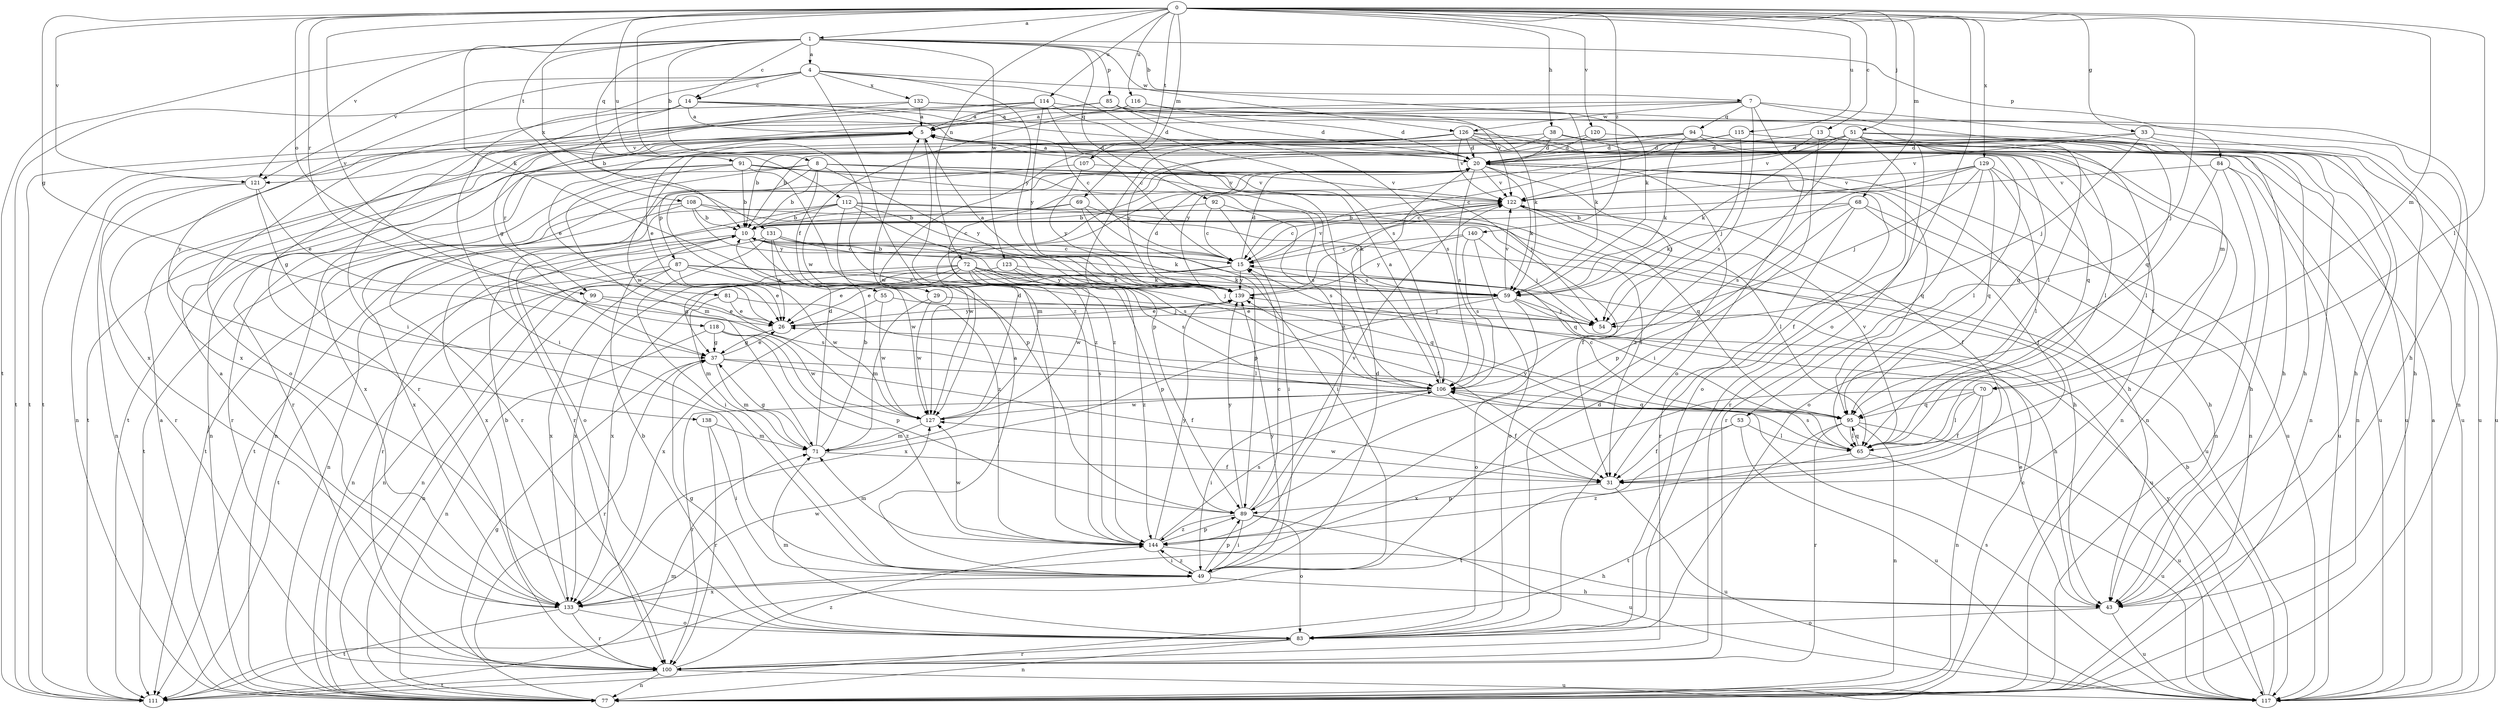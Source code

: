 strict digraph  {
0;
1;
4;
5;
7;
8;
10;
13;
14;
15;
20;
26;
29;
31;
33;
37;
38;
43;
49;
51;
53;
54;
55;
59;
65;
68;
69;
70;
71;
72;
77;
81;
83;
84;
85;
87;
89;
91;
92;
94;
95;
99;
100;
106;
107;
108;
111;
112;
114;
115;
116;
117;
118;
120;
121;
122;
123;
126;
127;
129;
131;
132;
133;
138;
139;
140;
144;
0 -> 1  [label=a];
0 -> 13  [label=c];
0 -> 33  [label=g];
0 -> 37  [label=g];
0 -> 38  [label=h];
0 -> 51  [label=j];
0 -> 53  [label=j];
0 -> 65  [label=l];
0 -> 68  [label=m];
0 -> 69  [label=m];
0 -> 70  [label=m];
0 -> 72  [label=n];
0 -> 81  [label=o];
0 -> 83  [label=o];
0 -> 99  [label=r];
0 -> 107  [label=t];
0 -> 108  [label=t];
0 -> 112  [label=u];
0 -> 114  [label=u];
0 -> 115  [label=u];
0 -> 116  [label=u];
0 -> 118  [label=v];
0 -> 120  [label=v];
0 -> 121  [label=v];
0 -> 129  [label=x];
0 -> 140  [label=z];
0 -> 144  [label=z];
1 -> 4  [label=a];
1 -> 7  [label=b];
1 -> 8  [label=b];
1 -> 14  [label=c];
1 -> 55  [label=k];
1 -> 84  [label=p];
1 -> 85  [label=p];
1 -> 91  [label=q];
1 -> 92  [label=q];
1 -> 111  [label=t];
1 -> 121  [label=v];
1 -> 123  [label=w];
1 -> 126  [label=w];
1 -> 131  [label=x];
4 -> 14  [label=c];
4 -> 49  [label=i];
4 -> 59  [label=k];
4 -> 106  [label=s];
4 -> 121  [label=v];
4 -> 132  [label=x];
4 -> 138  [label=y];
4 -> 139  [label=y];
4 -> 144  [label=z];
5 -> 20  [label=d];
5 -> 26  [label=e];
5 -> 77  [label=n];
5 -> 99  [label=r];
5 -> 117  [label=u];
5 -> 121  [label=v];
5 -> 144  [label=z];
7 -> 70  [label=m];
7 -> 83  [label=o];
7 -> 94  [label=q];
7 -> 95  [label=q];
7 -> 106  [label=s];
7 -> 111  [label=t];
7 -> 126  [label=w];
7 -> 133  [label=x];
8 -> 10  [label=b];
8 -> 29  [label=f];
8 -> 54  [label=j];
8 -> 77  [label=n];
8 -> 87  [label=p];
8 -> 106  [label=s];
8 -> 122  [label=v];
8 -> 133  [label=x];
8 -> 139  [label=y];
10 -> 15  [label=c];
10 -> 77  [label=n];
10 -> 95  [label=q];
10 -> 133  [label=x];
10 -> 144  [label=z];
13 -> 20  [label=d];
13 -> 43  [label=h];
13 -> 49  [label=i];
13 -> 117  [label=u];
13 -> 139  [label=y];
14 -> 5  [label=a];
14 -> 15  [label=c];
14 -> 20  [label=d];
14 -> 37  [label=g];
14 -> 49  [label=i];
14 -> 59  [label=k];
14 -> 83  [label=o];
15 -> 10  [label=b];
15 -> 20  [label=d];
15 -> 26  [label=e];
15 -> 59  [label=k];
15 -> 122  [label=v];
15 -> 133  [label=x];
15 -> 139  [label=y];
20 -> 5  [label=a];
20 -> 43  [label=h];
20 -> 54  [label=j];
20 -> 59  [label=k];
20 -> 71  [label=m];
20 -> 95  [label=q];
20 -> 100  [label=r];
20 -> 106  [label=s];
20 -> 117  [label=u];
20 -> 122  [label=v];
26 -> 37  [label=g];
26 -> 139  [label=y];
29 -> 54  [label=j];
29 -> 71  [label=m];
29 -> 127  [label=w];
31 -> 89  [label=p];
31 -> 117  [label=u];
31 -> 127  [label=w];
33 -> 20  [label=d];
33 -> 43  [label=h];
33 -> 54  [label=j];
33 -> 117  [label=u];
33 -> 122  [label=v];
37 -> 26  [label=e];
37 -> 31  [label=f];
37 -> 71  [label=m];
37 -> 100  [label=r];
37 -> 106  [label=s];
38 -> 20  [label=d];
38 -> 43  [label=h];
38 -> 95  [label=q];
38 -> 111  [label=t];
38 -> 139  [label=y];
43 -> 26  [label=e];
43 -> 83  [label=o];
43 -> 117  [label=u];
49 -> 5  [label=a];
49 -> 20  [label=d];
49 -> 43  [label=h];
49 -> 89  [label=p];
49 -> 133  [label=x];
49 -> 139  [label=y];
49 -> 144  [label=z];
51 -> 10  [label=b];
51 -> 20  [label=d];
51 -> 59  [label=k];
51 -> 65  [label=l];
51 -> 77  [label=n];
51 -> 83  [label=o];
51 -> 100  [label=r];
51 -> 117  [label=u];
51 -> 122  [label=v];
51 -> 144  [label=z];
53 -> 31  [label=f];
53 -> 65  [label=l];
53 -> 111  [label=t];
53 -> 117  [label=u];
55 -> 54  [label=j];
55 -> 127  [label=w];
55 -> 133  [label=x];
59 -> 26  [label=e];
59 -> 43  [label=h];
59 -> 54  [label=j];
59 -> 83  [label=o];
59 -> 122  [label=v];
59 -> 133  [label=x];
65 -> 95  [label=q];
65 -> 106  [label=s];
65 -> 117  [label=u];
65 -> 122  [label=v];
65 -> 139  [label=y];
65 -> 144  [label=z];
68 -> 10  [label=b];
68 -> 31  [label=f];
68 -> 43  [label=h];
68 -> 59  [label=k];
68 -> 89  [label=p];
68 -> 100  [label=r];
69 -> 10  [label=b];
69 -> 49  [label=i];
69 -> 59  [label=k];
69 -> 89  [label=p];
69 -> 111  [label=t];
70 -> 31  [label=f];
70 -> 65  [label=l];
70 -> 77  [label=n];
70 -> 95  [label=q];
70 -> 133  [label=x];
71 -> 10  [label=b];
71 -> 20  [label=d];
71 -> 31  [label=f];
71 -> 37  [label=g];
72 -> 26  [label=e];
72 -> 37  [label=g];
72 -> 54  [label=j];
72 -> 59  [label=k];
72 -> 77  [label=n];
72 -> 89  [label=p];
72 -> 95  [label=q];
72 -> 106  [label=s];
72 -> 117  [label=u];
72 -> 127  [label=w];
72 -> 133  [label=x];
77 -> 5  [label=a];
77 -> 15  [label=c];
77 -> 37  [label=g];
81 -> 26  [label=e];
81 -> 65  [label=l];
81 -> 71  [label=m];
83 -> 10  [label=b];
83 -> 20  [label=d];
83 -> 37  [label=g];
83 -> 71  [label=m];
83 -> 77  [label=n];
83 -> 100  [label=r];
84 -> 43  [label=h];
84 -> 77  [label=n];
84 -> 83  [label=o];
84 -> 117  [label=u];
84 -> 122  [label=v];
85 -> 5  [label=a];
85 -> 20  [label=d];
85 -> 106  [label=s];
85 -> 111  [label=t];
85 -> 122  [label=v];
87 -> 26  [label=e];
87 -> 31  [label=f];
87 -> 59  [label=k];
87 -> 77  [label=n];
87 -> 111  [label=t];
87 -> 127  [label=w];
87 -> 133  [label=x];
89 -> 15  [label=c];
89 -> 49  [label=i];
89 -> 83  [label=o];
89 -> 117  [label=u];
89 -> 122  [label=v];
89 -> 139  [label=y];
89 -> 144  [label=z];
91 -> 10  [label=b];
91 -> 31  [label=f];
91 -> 71  [label=m];
91 -> 77  [label=n];
91 -> 89  [label=p];
91 -> 100  [label=r];
91 -> 106  [label=s];
91 -> 122  [label=v];
92 -> 10  [label=b];
92 -> 15  [label=c];
92 -> 49  [label=i];
92 -> 106  [label=s];
94 -> 20  [label=d];
94 -> 43  [label=h];
94 -> 59  [label=k];
94 -> 65  [label=l];
94 -> 77  [label=n];
94 -> 111  [label=t];
94 -> 144  [label=z];
95 -> 15  [label=c];
95 -> 65  [label=l];
95 -> 77  [label=n];
95 -> 100  [label=r];
95 -> 111  [label=t];
95 -> 117  [label=u];
99 -> 26  [label=e];
99 -> 77  [label=n];
99 -> 106  [label=s];
100 -> 77  [label=n];
100 -> 111  [label=t];
100 -> 117  [label=u];
100 -> 144  [label=z];
106 -> 5  [label=a];
106 -> 31  [label=f];
106 -> 49  [label=i];
106 -> 95  [label=q];
106 -> 100  [label=r];
106 -> 127  [label=w];
107 -> 100  [label=r];
107 -> 122  [label=v];
107 -> 139  [label=y];
108 -> 10  [label=b];
108 -> 31  [label=f];
108 -> 111  [label=t];
108 -> 117  [label=u];
108 -> 133  [label=x];
108 -> 139  [label=y];
111 -> 71  [label=m];
112 -> 10  [label=b];
112 -> 15  [label=c];
112 -> 31  [label=f];
112 -> 43  [label=h];
112 -> 83  [label=o];
112 -> 111  [label=t];
112 -> 127  [label=w];
112 -> 139  [label=y];
114 -> 5  [label=a];
114 -> 15  [label=c];
114 -> 59  [label=k];
114 -> 100  [label=r];
114 -> 133  [label=x];
114 -> 139  [label=y];
114 -> 144  [label=z];
115 -> 15  [label=c];
115 -> 20  [label=d];
115 -> 54  [label=j];
115 -> 77  [label=n];
116 -> 5  [label=a];
116 -> 20  [label=d];
116 -> 77  [label=n];
116 -> 127  [label=w];
117 -> 5  [label=a];
117 -> 10  [label=b];
117 -> 106  [label=s];
117 -> 139  [label=y];
118 -> 37  [label=g];
118 -> 77  [label=n];
118 -> 89  [label=p];
118 -> 127  [label=w];
118 -> 144  [label=z];
120 -> 20  [label=d];
120 -> 117  [label=u];
120 -> 127  [label=w];
121 -> 26  [label=e];
121 -> 37  [label=g];
121 -> 77  [label=n];
121 -> 100  [label=r];
122 -> 10  [label=b];
122 -> 15  [label=c];
122 -> 31  [label=f];
122 -> 65  [label=l];
122 -> 95  [label=q];
123 -> 59  [label=k];
123 -> 77  [label=n];
123 -> 139  [label=y];
123 -> 144  [label=z];
126 -> 10  [label=b];
126 -> 20  [label=d];
126 -> 26  [label=e];
126 -> 31  [label=f];
126 -> 65  [label=l];
126 -> 77  [label=n];
126 -> 89  [label=p];
126 -> 95  [label=q];
126 -> 100  [label=r];
126 -> 122  [label=v];
126 -> 127  [label=w];
127 -> 20  [label=d];
127 -> 71  [label=m];
129 -> 15  [label=c];
129 -> 54  [label=j];
129 -> 65  [label=l];
129 -> 77  [label=n];
129 -> 95  [label=q];
129 -> 100  [label=r];
129 -> 106  [label=s];
129 -> 122  [label=v];
131 -> 15  [label=c];
131 -> 26  [label=e];
131 -> 49  [label=i];
131 -> 59  [label=k];
131 -> 100  [label=r];
131 -> 106  [label=s];
131 -> 127  [label=w];
132 -> 5  [label=a];
132 -> 10  [label=b];
132 -> 43  [label=h];
132 -> 65  [label=l];
132 -> 111  [label=t];
133 -> 5  [label=a];
133 -> 10  [label=b];
133 -> 83  [label=o];
133 -> 100  [label=r];
133 -> 111  [label=t];
133 -> 127  [label=w];
138 -> 49  [label=i];
138 -> 71  [label=m];
138 -> 100  [label=r];
139 -> 5  [label=a];
139 -> 20  [label=d];
139 -> 26  [label=e];
139 -> 122  [label=v];
140 -> 15  [label=c];
140 -> 54  [label=j];
140 -> 83  [label=o];
140 -> 106  [label=s];
140 -> 139  [label=y];
144 -> 43  [label=h];
144 -> 49  [label=i];
144 -> 71  [label=m];
144 -> 89  [label=p];
144 -> 106  [label=s];
144 -> 127  [label=w];
144 -> 139  [label=y];
}
